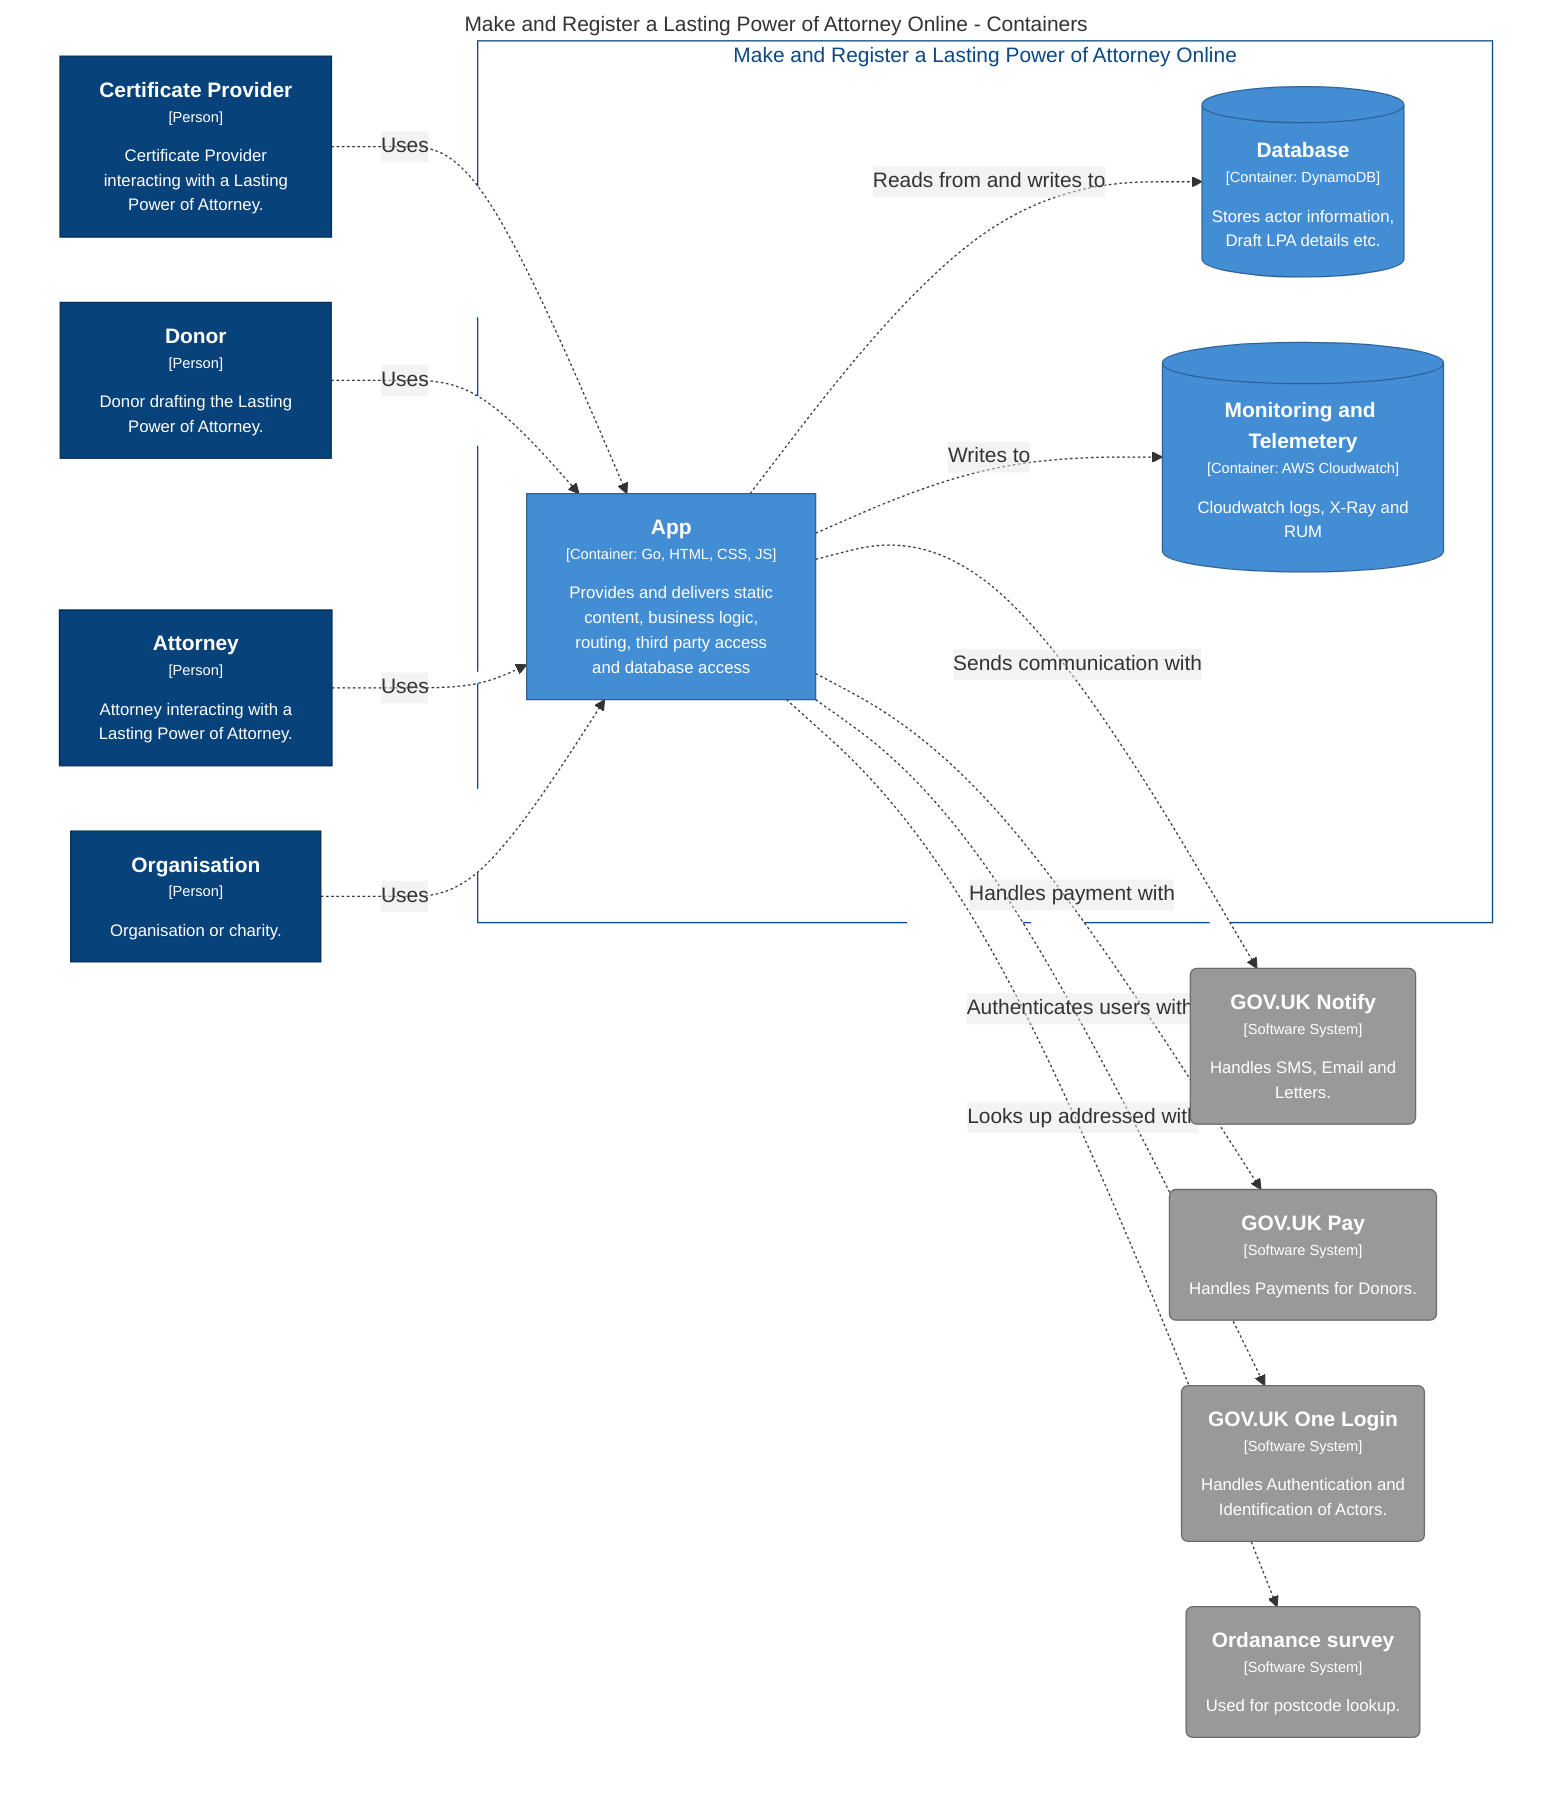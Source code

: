 graph TB
  linkStyle default fill:#ffffff

  subgraph diagram ["Make and Register a Lasting Power of Attorney Online - Containers"]
    style diagram fill:#ffffff,stroke:#ffffff

    2["<div style='font-weight: bold'>Attorney</div><div style='font-size: 70%; margin-top: 0px'>[Person]</div><div style='font-size: 80%; margin-top:10px'>Attorney interacting with a<br />Lasting Power of Attorney.</div>"]
    style 2 fill:#08427b,stroke:#052e56,color:#ffffff
    3["<div style='font-weight: bold'>Donor</div><div style='font-size: 70%; margin-top: 0px'>[Person]</div><div style='font-size: 80%; margin-top:10px'>Donor drafting the Lasting<br />Power of Attorney.</div>"]
    style 3 fill:#08427b,stroke:#052e56,color:#ffffff
    4["<div style='font-weight: bold'>Certificate Provider</div><div style='font-size: 70%; margin-top: 0px'>[Person]</div><div style='font-size: 80%; margin-top:10px'>Certificate Provider<br />interacting with a Lasting<br />Power of Attorney.</div>"]
    style 4 fill:#08427b,stroke:#052e56,color:#ffffff
    6["<div style='font-weight: bold'>Organisation</div><div style='font-size: 70%; margin-top: 0px'>[Person]</div><div style='font-size: 80%; margin-top:10px'>Organisation or charity.</div>"]
    style 6 fill:#08427b,stroke:#052e56,color:#ffffff
    21("<div style='font-weight: bold'>GOV.UK Notify</div><div style='font-size: 70%; margin-top: 0px'>[Software System]</div><div style='font-size: 80%; margin-top:10px'>Handles SMS, Email and<br />Letters.</div>")
    style 21 fill:#999999,stroke:#6b6b6b,color:#ffffff
    22("<div style='font-weight: bold'>GOV.UK Pay</div><div style='font-size: 70%; margin-top: 0px'>[Software System]</div><div style='font-size: 80%; margin-top:10px'>Handles Payments for Donors.</div>")
    style 22 fill:#999999,stroke:#6b6b6b,color:#ffffff
    23("<div style='font-weight: bold'>GOV.UK One Login</div><div style='font-size: 70%; margin-top: 0px'>[Software System]</div><div style='font-size: 80%; margin-top:10px'>Handles Authentication and<br />Identification of Actors.</div>")
    style 23 fill:#999999,stroke:#6b6b6b,color:#ffffff
    24("<div style='font-weight: bold'>Ordanance survey</div><div style='font-size: 70%; margin-top: 0px'>[Software System]</div><div style='font-size: 80%; margin-top:10px'>Used for postcode lookup.</div>")
    style 24 fill:#999999,stroke:#6b6b6b,color:#ffffff

    subgraph 7 [Make and Register a Lasting Power of Attorney Online]
      style 7 fill:#ffffff,stroke:#0b4884,color:#0b4884

      10["<div style='font-weight: bold'>App</div><div style='font-size: 70%; margin-top: 0px'>[Container: Go, HTML, CSS, JS]</div><div style='font-size: 80%; margin-top:10px'>Provides and delivers static<br />content, business logic,<br />routing, third party access<br />and database access</div>"]
      style 10 fill:#438dd5,stroke:#2e6295,color:#ffffff
      8[("<div style='font-weight: bold'>Database</div><div style='font-size: 70%; margin-top: 0px'>[Container: DynamoDB]</div><div style='font-size: 80%; margin-top:10px'>Stores actor information,<br />Draft LPA details etc.</div>")]
      style 8 fill:#438dd5,stroke:#2e6295,color:#ffffff
      9[("<div style='font-weight: bold'>Monitoring and Telemetery</div><div style='font-size: 70%; margin-top: 0px'>[Container: AWS Cloudwatch]</div><div style='font-size: 80%; margin-top:10px'>Cloudwatch logs, X-Ray and<br />RUM</div>")]
      style 9 fill:#438dd5,stroke:#2e6295,color:#ffffff
    end

    10-. "<div>Reads from and writes to</div><div style='font-size: 70%'></div>" .->8
    10-. "<div>Writes to</div><div style='font-size: 70%'></div>" .->9
    4-. "<div>Uses</div><div style='font-size: 70%'></div>" .->10
    3-. "<div>Uses</div><div style='font-size: 70%'></div>" .->10
    2-. "<div>Uses</div><div style='font-size: 70%'></div>" .->10
    6-. "<div>Uses</div><div style='font-size: 70%'></div>" .->10
    10-. "<div>Sends communication with</div><div style='font-size: 70%'></div>" .->21
    10-. "<div>Handles payment with</div><div style='font-size: 70%'></div>" .->22
    10-. "<div>Authenticates users with</div><div style='font-size: 70%'></div>" .->23
    10-. "<div>Looks up addressed with</div><div style='font-size: 70%'></div>" .->24
  end